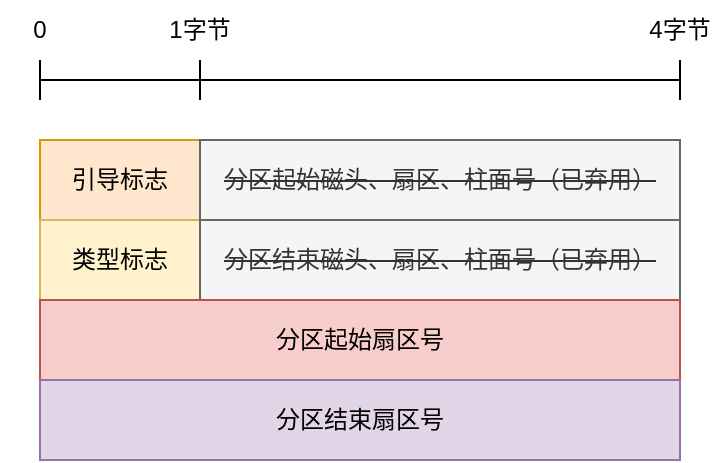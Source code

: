<mxfile version="20.3.0" type="device"><diagram id="Wm88w00G6UpPeaw2DCC6" name="第 1 页"><mxGraphModel dx="1422" dy="865" grid="1" gridSize="10" guides="1" tooltips="1" connect="1" arrows="1" fold="1" page="1" pageScale="1" pageWidth="827" pageHeight="1169" math="0" shadow="0"><root><mxCell id="0"/><mxCell id="1" parent="0"/><mxCell id="z1jBuyXTDpCkUvjh4b_A-1" value="引导标志" style="rounded=0;whiteSpace=wrap;html=1;fillColor=#ffe6cc;strokeColor=#d79b00;" vertex="1" parent="1"><mxGeometry x="200" y="200" width="80" height="40" as="geometry"/></mxCell><mxCell id="z1jBuyXTDpCkUvjh4b_A-3" value="&lt;strike&gt;分区起始磁头、扇区、柱面号（已弃用）&lt;/strike&gt;" style="rounded=0;whiteSpace=wrap;html=1;fillColor=#f5f5f5;fontColor=#333333;strokeColor=#666666;" vertex="1" parent="1"><mxGeometry x="280" y="200" width="240" height="40" as="geometry"/></mxCell><mxCell id="z1jBuyXTDpCkUvjh4b_A-5" value="" style="shape=crossbar;whiteSpace=wrap;html=1;rounded=1;" vertex="1" parent="1"><mxGeometry x="200" y="160" width="80" height="20" as="geometry"/></mxCell><mxCell id="z1jBuyXTDpCkUvjh4b_A-6" value="0" style="text;html=1;strokeColor=none;fillColor=none;align=center;verticalAlign=middle;whiteSpace=wrap;rounded=0;" vertex="1" parent="1"><mxGeometry x="180" y="130" width="40" height="30" as="geometry"/></mxCell><mxCell id="z1jBuyXTDpCkUvjh4b_A-7" value="1字节" style="text;html=1;strokeColor=none;fillColor=none;align=center;verticalAlign=middle;whiteSpace=wrap;rounded=0;" vertex="1" parent="1"><mxGeometry x="260" y="130" width="40" height="30" as="geometry"/></mxCell><mxCell id="z1jBuyXTDpCkUvjh4b_A-8" value="" style="shape=crossbar;whiteSpace=wrap;html=1;rounded=1;" vertex="1" parent="1"><mxGeometry x="280" y="160" width="240" height="20" as="geometry"/></mxCell><mxCell id="z1jBuyXTDpCkUvjh4b_A-9" value="4字节" style="text;html=1;strokeColor=none;fillColor=none;align=center;verticalAlign=middle;whiteSpace=wrap;rounded=0;" vertex="1" parent="1"><mxGeometry x="500" y="130" width="40" height="30" as="geometry"/></mxCell><mxCell id="z1jBuyXTDpCkUvjh4b_A-10" value="类型标志" style="rounded=0;whiteSpace=wrap;html=1;fillColor=#fff2cc;strokeColor=#d6b656;" vertex="1" parent="1"><mxGeometry x="200" y="240" width="80" height="40" as="geometry"/></mxCell><mxCell id="z1jBuyXTDpCkUvjh4b_A-11" value="&lt;strike&gt;分区结束磁头、扇区、柱面号（已弃用）&lt;/strike&gt;" style="rounded=0;whiteSpace=wrap;html=1;fillColor=#f5f5f5;fontColor=#333333;strokeColor=#666666;" vertex="1" parent="1"><mxGeometry x="280" y="240" width="240" height="40" as="geometry"/></mxCell><mxCell id="z1jBuyXTDpCkUvjh4b_A-12" value="分区起始扇区号" style="rounded=0;whiteSpace=wrap;html=1;fillColor=#f8cecc;strokeColor=#b85450;" vertex="1" parent="1"><mxGeometry x="200" y="280" width="320" height="40" as="geometry"/></mxCell><mxCell id="z1jBuyXTDpCkUvjh4b_A-13" value="分区结束扇区号" style="rounded=0;whiteSpace=wrap;html=1;fillColor=#e1d5e7;strokeColor=#9673a6;" vertex="1" parent="1"><mxGeometry x="200" y="320" width="320" height="40" as="geometry"/></mxCell></root></mxGraphModel></diagram></mxfile>